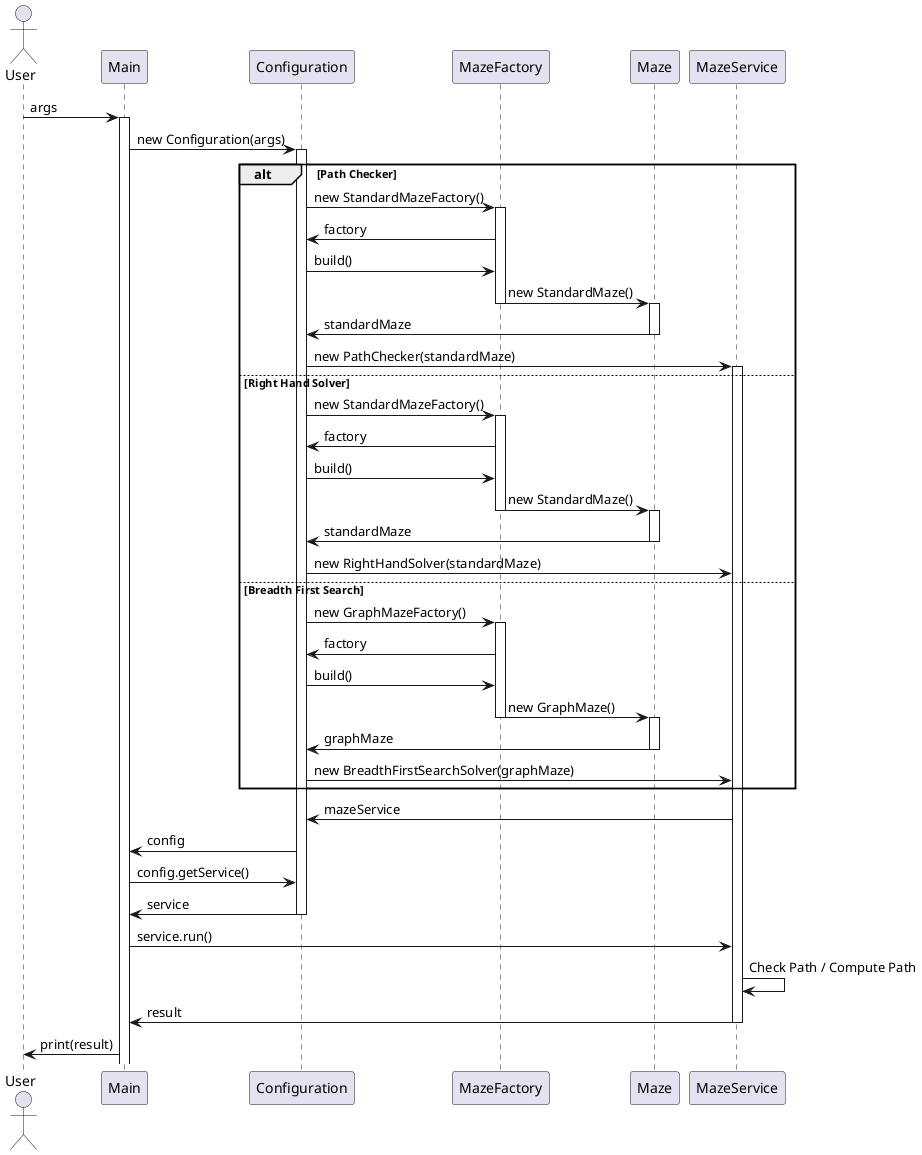 @startuml High Level Sequence Diagram

actor User
participant Main
participant Configuration
participant MazeFactory
participant Maze
participant MazeService


User -> Main: args
activate Main
Main -> Configuration: new Configuration(args)
activate Configuration



alt Path Checker
    Configuration -> MazeFactory: new StandardMazeFactory()
    activate MazeFactory
    MazeFactory -> Configuration: factory
    Configuration -> MazeFactory: build()
    MazeFactory -> Maze: new StandardMaze()
    deactivate MazeFactory
    activate Maze
    Maze -> Configuration: standardMaze
    deactivate
    Configuration -> MazeService: new PathChecker(standardMaze)
    activate MazeService
else Right Hand Solver
    Configuration -> MazeFactory: new StandardMazeFactory()
    activate MazeFactory
    MazeFactory -> Configuration: factory
    Configuration -> MazeFactory: build()
    MazeFactory -> Maze: new StandardMaze()
    deactivate MazeFactory
    activate Maze
    Maze -> Configuration: standardMaze
    deactivate
    Configuration -> MazeService: new RightHandSolver(standardMaze)
else Breadth First Search
    Configuration -> MazeFactory: new GraphMazeFactory()
    activate MazeFactory
    MazeFactory -> Configuration: factory
    Configuration -> MazeFactory: build()
    MazeFactory -> Maze: new GraphMaze()
    deactivate MazeFactory
    activate Maze
    Maze -> Configuration: graphMaze
    deactivate
    Configuration -> MazeService: new BreadthFirstSearchSolver(graphMaze)
end

MazeService -> Configuration: mazeService

Configuration -> Main: config
Main -> Configuration: config.getService()
Configuration -> Main: service
deactivate Configuration
Main -> MazeService: service.run()
MazeService -> MazeService: Check Path / Compute Path
MazeService -> Main: result
deactivate MazeService
Main -> User: print(result)


@enduml
